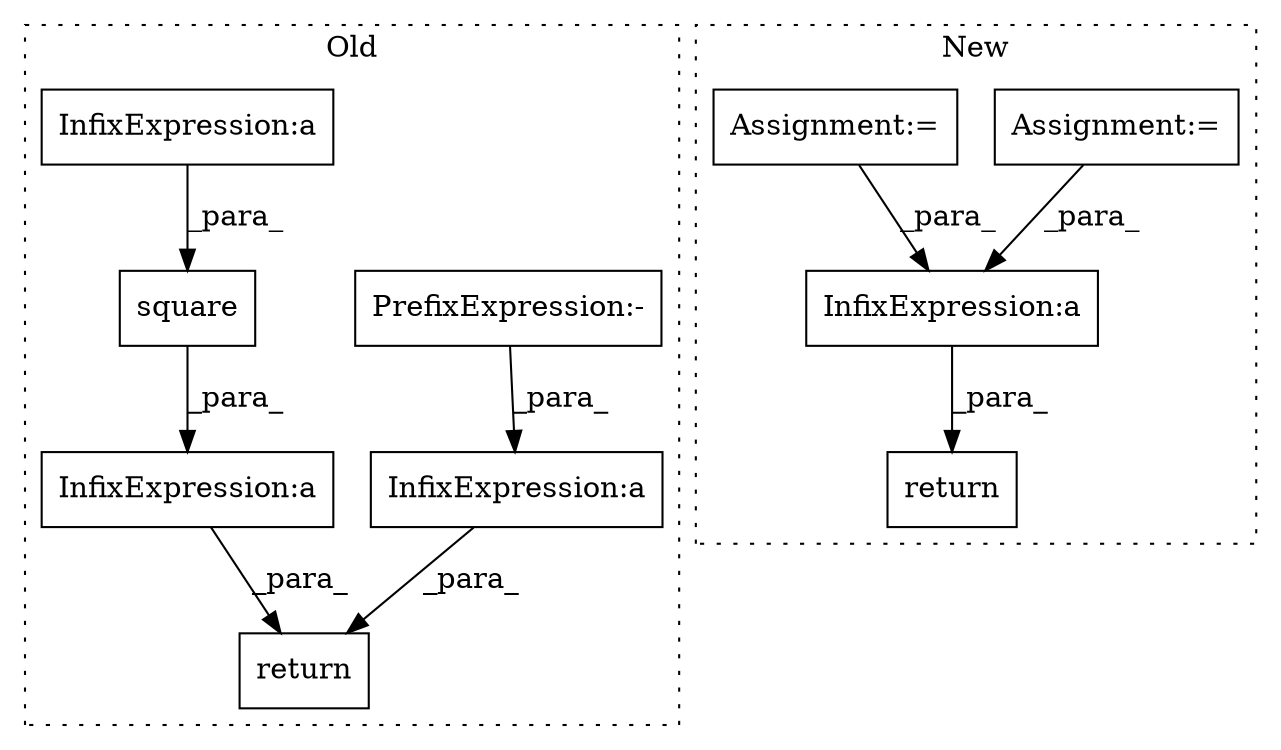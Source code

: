 digraph G {
subgraph cluster0 {
1 [label="square" a="32" s="4697,4749" l="7,1" shape="box"];
3 [label="return" a="41" s="4808" l="7" shape="box"];
4 [label="InfixExpression:a" a="27" s="4763" l="3" shape="box"];
7 [label="PrefixExpression:-" a="38" s="4508" l="1" shape="box"];
9 [label="InfixExpression:a" a="27" s="4483" l="3" shape="box"];
10 [label="InfixExpression:a" a="27" s="4706" l="3" shape="box"];
label = "Old";
style="dotted";
}
subgraph cluster1 {
2 [label="return" a="41" s="4984" l="7" shape="box"];
5 [label="Assignment:=" a="7" s="4707" l="1" shape="box"];
6 [label="Assignment:=" a="7" s="4674" l="1" shape="box"];
8 [label="InfixExpression:a" a="27" s="5035" l="3" shape="box"];
label = "New";
style="dotted";
}
1 -> 4 [label="_para_"];
4 -> 3 [label="_para_"];
5 -> 8 [label="_para_"];
6 -> 8 [label="_para_"];
7 -> 9 [label="_para_"];
8 -> 2 [label="_para_"];
9 -> 3 [label="_para_"];
10 -> 1 [label="_para_"];
}
